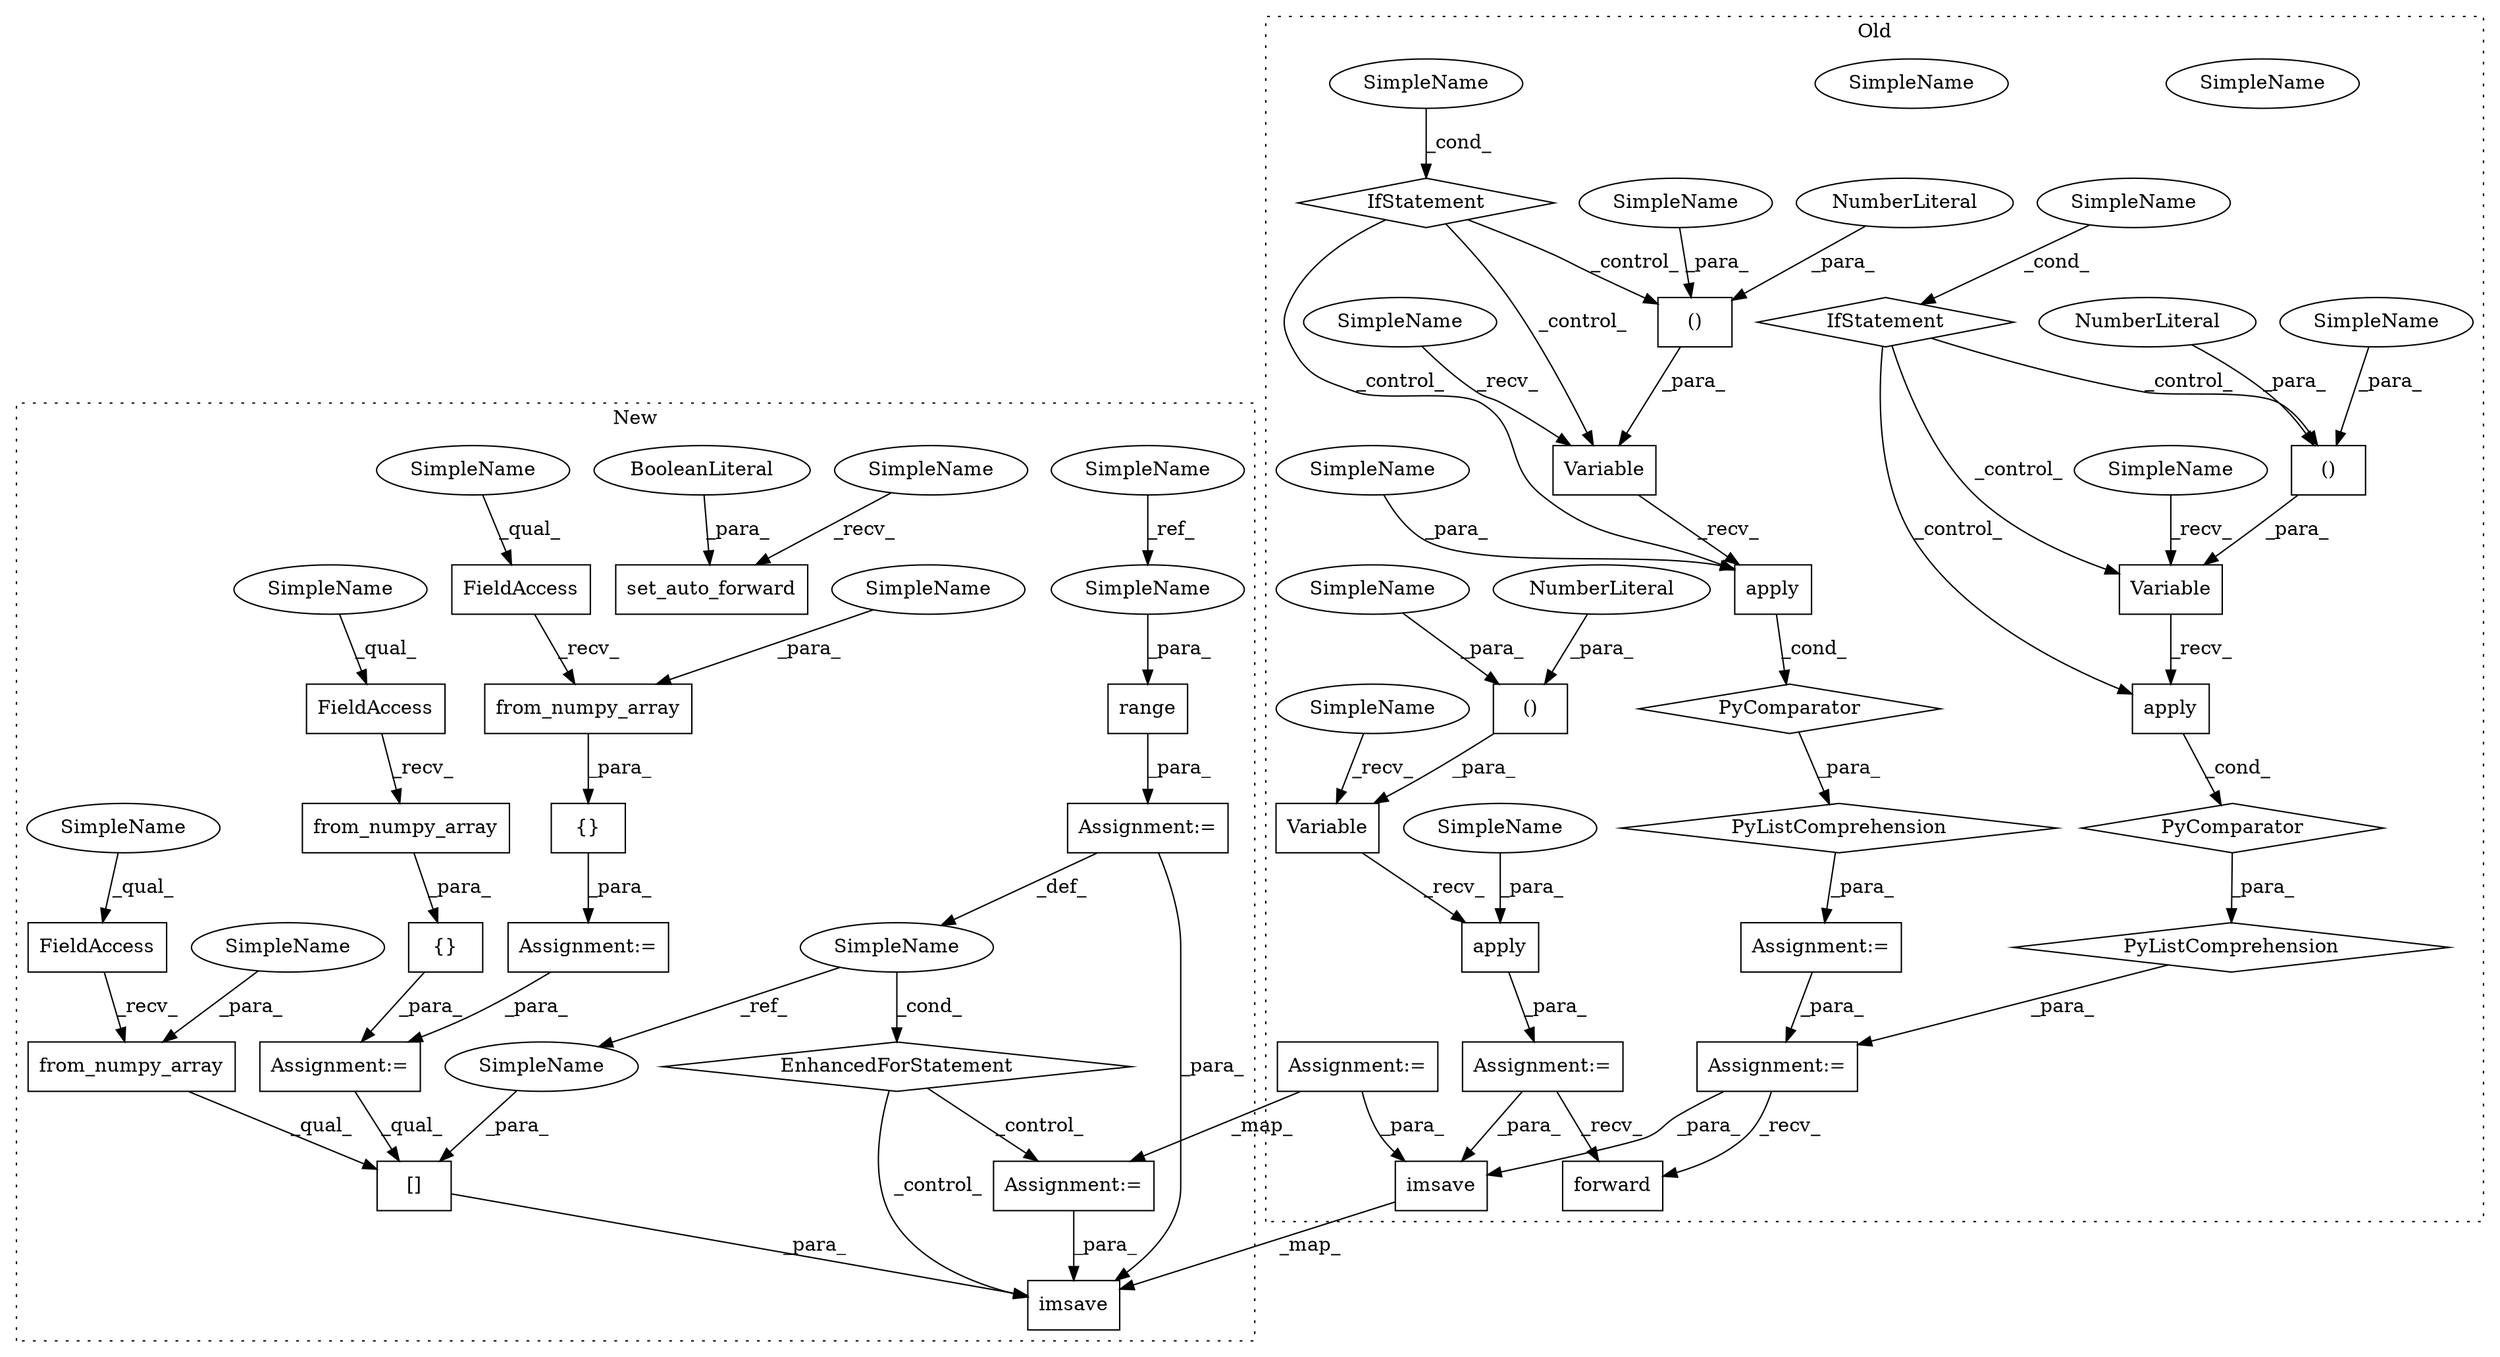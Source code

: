 digraph G {
subgraph cluster0 {
1 [label="apply" a="32" s="5719,5726" l="6,1" shape="box"];
3 [label="()" a="106" s="5690" l="26" shape="box"];
4 [label="NumberLiteral" a="34" s="5713" l="3" shape="ellipse"];
5 [label="apply" a="32" s="5295,5302" l="6,1" shape="box"];
6 [label="()" a="106" s="5266" l="26" shape="box"];
7 [label="NumberLiteral" a="34" s="5289" l="3" shape="ellipse"];
11 [label="imsave" a="32" s="6355,6381" l="7,1" shape="box"];
12 [label="()" a="106" s="5464" l="26" shape="box"];
13 [label="NumberLiteral" a="34" s="5487" l="3" shape="ellipse"];
15 [label="Variable" a="32" s="5448,5490" l="16,2" shape="box"];
16 [label="apply" a="32" s="5493,5501" l="6,1" shape="box"];
17 [label="Variable" a="32" s="5674,5716" l="16,2" shape="box"];
18 [label="forward" a="32" s="6038" l="9" shape="box"];
19 [label="Variable" a="32" s="5250,5292" l="16,2" shape="box"];
20 [label="PyComparator" a="113" s="5367" l="37" shape="diamond"];
29 [label="PyComparator" a="113" s="5566" l="50" shape="diamond"];
30 [label="IfStatement" a="25" s="5367" l="37" shape="diamond"];
32 [label="SimpleName" a="42" s="5611" l="5" shape="ellipse"];
33 [label="IfStatement" a="25" s="5566" l="50" shape="diamond"];
34 [label="SimpleName" a="42" s="5399" l="5" shape="ellipse"];
36 [label="PyListComprehension" a="109" s="5243" l="169" shape="diamond"];
38 [label="Assignment:=" a="7" s="5666" l="1" shape="box"];
39 [label="Assignment:=" a="7" s="5229" l="14" shape="box"];
41 [label="Assignment:=" a="7" s="5426" l="15" shape="box"];
42 [label="PyListComprehension" a="109" s="5441" l="183" shape="diamond"];
45 [label="Assignment:=" a="7" s="6310" l="1" shape="box"];
49 [label="SimpleName" a="42" s="5266" l="10" shape="ellipse"];
50 [label="SimpleName" a="42" s="5690" l="10" shape="ellipse"];
51 [label="SimpleName" a="42" s="5464" l="10" shape="ellipse"];
52 [label="SimpleName" a="42" s="5301" l="1" shape="ellipse"];
53 [label="SimpleName" a="42" s="5725" l="1" shape="ellipse"];
54 [label="SimpleName" a="42" s="5399" l="5" shape="ellipse"];
55 [label="SimpleName" a="42" s="5611" l="5" shape="ellipse"];
60 [label="SimpleName" a="42" s="5667" l="6" shape="ellipse"];
61 [label="SimpleName" a="42" s="5441" l="6" shape="ellipse"];
62 [label="SimpleName" a="42" s="5243" l="6" shape="ellipse"];
label = "Old";
style="dotted";
}
subgraph cluster1 {
2 [label="from_numpy_array" a="32" s="5692,5710" l="17,1" shape="box"];
8 [label="[]" a="2" s="6406,6413" l="6,1" shape="box"];
9 [label="SimpleName" a="42" s="6313" l="1" shape="ellipse"];
10 [label="imsave" a="32" s="6390,6419" l="7,1" shape="box"];
14 [label="{}" a="4" s="5510,5545" l="1,1" shape="box"];
21 [label="FieldAccess" a="22" s="5677" l="14" shape="box"];
22 [label="{}" a="4" s="5577,5613" l="1,1" shape="box"];
23 [label="FieldAccess" a="22" s="5578" l="14" shape="box"];
24 [label="set_auto_forward" a="32" s="5820,5841" l="17,1" shape="box"];
25 [label="FieldAccess" a="22" s="5511" l="14" shape="box"];
26 [label="EnhancedForStatement" a="70" s="6256,6334" l="53,2" shape="diamond"];
27 [label="range" a="32" s="6317,6333" l="6,1" shape="box"];
28 [label="SimpleName" a="42" s="5127" l="10" shape="ellipse"];
31 [label="BooleanLiteral" a="9" s="5837" l="4" shape="ellipse"];
35 [label="Assignment:=" a="7" s="5566" l="2" shape="box"];
37 [label="Assignment:=" a="7" s="5500" l="1" shape="box"];
40 [label="Assignment:=" a="7" s="6256,6334" l="53,2" shape="box"];
43 [label="from_numpy_array" a="32" s="5593,5612" l="17,1" shape="box"];
44 [label="Assignment:=" a="7" s="6352" l="1" shape="box"];
46 [label="from_numpy_array" a="32" s="5526,5544" l="17,1" shape="box"];
47 [label="SimpleName" a="42" s="6412" l="1" shape="ellipse"];
48 [label="SimpleName" a="42" s="6323" l="10" shape="ellipse"];
56 [label="SimpleName" a="42" s="5578" l="6" shape="ellipse"];
57 [label="SimpleName" a="42" s="5511" l="6" shape="ellipse"];
58 [label="SimpleName" a="42" s="5677" l="6" shape="ellipse"];
59 [label="SimpleName" a="42" s="5813" l="6" shape="ellipse"];
63 [label="SimpleName" a="42" s="5543" l="1" shape="ellipse"];
64 [label="SimpleName" a="42" s="5709" l="1" shape="ellipse"];
label = "New";
style="dotted";
}
1 -> 38 [label="_para_"];
2 -> 8 [label="_qual_"];
3 -> 17 [label="_para_"];
4 -> 3 [label="_para_"];
5 -> 20 [label="_cond_"];
6 -> 19 [label="_para_"];
7 -> 6 [label="_para_"];
8 -> 10 [label="_para_"];
9 -> 26 [label="_cond_"];
9 -> 47 [label="_ref_"];
11 -> 10 [label="_map_"];
12 -> 15 [label="_para_"];
13 -> 12 [label="_para_"];
14 -> 37 [label="_para_"];
15 -> 16 [label="_recv_"];
16 -> 29 [label="_cond_"];
17 -> 1 [label="_recv_"];
19 -> 5 [label="_recv_"];
20 -> 36 [label="_para_"];
21 -> 2 [label="_recv_"];
22 -> 35 [label="_para_"];
23 -> 43 [label="_recv_"];
25 -> 46 [label="_recv_"];
26 -> 44 [label="_control_"];
26 -> 10 [label="_control_"];
27 -> 40 [label="_para_"];
28 -> 48 [label="_ref_"];
29 -> 42 [label="_para_"];
30 -> 5 [label="_control_"];
30 -> 19 [label="_control_"];
30 -> 6 [label="_control_"];
31 -> 24 [label="_para_"];
33 -> 15 [label="_control_"];
33 -> 12 [label="_control_"];
33 -> 16 [label="_control_"];
35 -> 8 [label="_qual_"];
36 -> 39 [label="_para_"];
37 -> 35 [label="_para_"];
38 -> 18 [label="_recv_"];
38 -> 11 [label="_para_"];
39 -> 41 [label="_para_"];
40 -> 9 [label="_def_"];
40 -> 10 [label="_para_"];
41 -> 11 [label="_para_"];
41 -> 18 [label="_recv_"];
42 -> 41 [label="_para_"];
43 -> 22 [label="_para_"];
44 -> 10 [label="_para_"];
45 -> 44 [label="_map_"];
45 -> 11 [label="_para_"];
46 -> 14 [label="_para_"];
47 -> 8 [label="_para_"];
48 -> 27 [label="_para_"];
49 -> 6 [label="_para_"];
50 -> 3 [label="_para_"];
51 -> 12 [label="_para_"];
52 -> 5 [label="_para_"];
53 -> 1 [label="_para_"];
54 -> 30 [label="_cond_"];
55 -> 33 [label="_cond_"];
56 -> 23 [label="_qual_"];
57 -> 25 [label="_qual_"];
58 -> 21 [label="_qual_"];
59 -> 24 [label="_recv_"];
60 -> 17 [label="_recv_"];
61 -> 15 [label="_recv_"];
62 -> 19 [label="_recv_"];
63 -> 46 [label="_para_"];
64 -> 2 [label="_para_"];
}